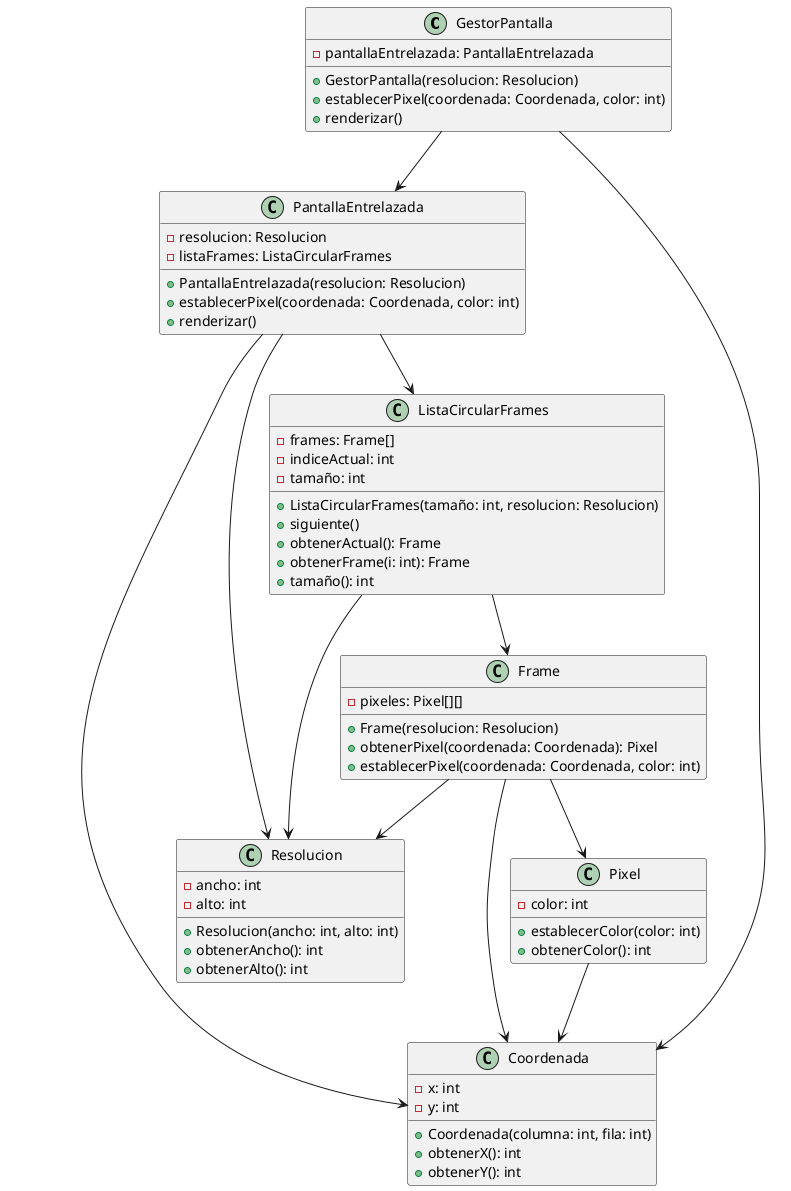 @startuml

class GestorPantalla {
  - pantallaEntrelazada: PantallaEntrelazada
  + GestorPantalla(resolucion: Resolucion)
  + establecerPixel(coordenada: Coordenada, color: int)
  + renderizar()
}

class PantallaEntrelazada {
  - resolucion: Resolucion
  - listaFrames: ListaCircularFrames
  + PantallaEntrelazada(resolucion: Resolucion)
  + establecerPixel(coordenada: Coordenada, color: int)
  + renderizar()
}

class ListaCircularFrames {
  - frames: Frame[]
  - indiceActual: int
  - tamaño: int
  + ListaCircularFrames(tamaño: int, resolucion: Resolucion)
  + siguiente()
  + obtenerActual(): Frame
  + obtenerFrame(i: int): Frame
  + tamaño(): int
}

class Frame {
  - pixeles: Pixel[][]
  + Frame(resolucion: Resolucion)
  + obtenerPixel(coordenada: Coordenada): Pixel
  + establecerPixel(coordenada: Coordenada, color: int)
}

class Pixel {
  - color: int
  + establecerColor(color: int)
  + obtenerColor(): int
}

class Coordenada {
  - x: int
  - y: int
  + Coordenada(columna: int, fila: int)
  + obtenerX(): int
  + obtenerY(): int
}

class Resolucion {
  - ancho: int
  - alto: int
  + Resolucion(ancho: int, alto: int)
  + obtenerAncho(): int
  + obtenerAlto(): int
}

GestorPantalla --> PantallaEntrelazada
GestorPantalla --> Coordenada
PantallaEntrelazada --> ListaCircularFrames
PantallaEntrelazada --> Coordenada
PantallaEntrelazada --> Resolucion
ListaCircularFrames --> Frame
ListaCircularFrames --> Resolucion
Frame --> Pixel
Frame --> Coordenada
Frame --> Resolucion
Pixel --> Coordenada

@enduml